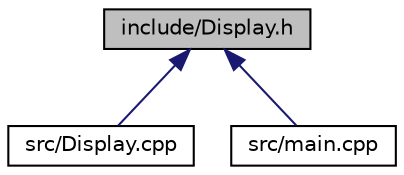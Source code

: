 digraph "include/Display.h"
{
 // LATEX_PDF_SIZE
  edge [fontname="Helvetica",fontsize="10",labelfontname="Helvetica",labelfontsize="10"];
  node [fontname="Helvetica",fontsize="10",shape=record];
  Node1 [label="include/Display.h",height=0.2,width=0.4,color="black", fillcolor="grey75", style="filled", fontcolor="black",tooltip="Provides the Display class."];
  Node1 -> Node2 [dir="back",color="midnightblue",fontsize="10",style="solid",fontname="Helvetica"];
  Node2 [label="src/Display.cpp",height=0.2,width=0.4,color="black", fillcolor="white", style="filled",URL="$Display_8cpp.html",tooltip="Defines functions for the Display class."];
  Node1 -> Node3 [dir="back",color="midnightblue",fontsize="10",style="solid",fontname="Helvetica"];
  Node3 [label="src/main.cpp",height=0.2,width=0.4,color="black", fillcolor="white", style="filled",URL="$main_8cpp.html",tooltip="Main firmware file for the strip tester."];
}
